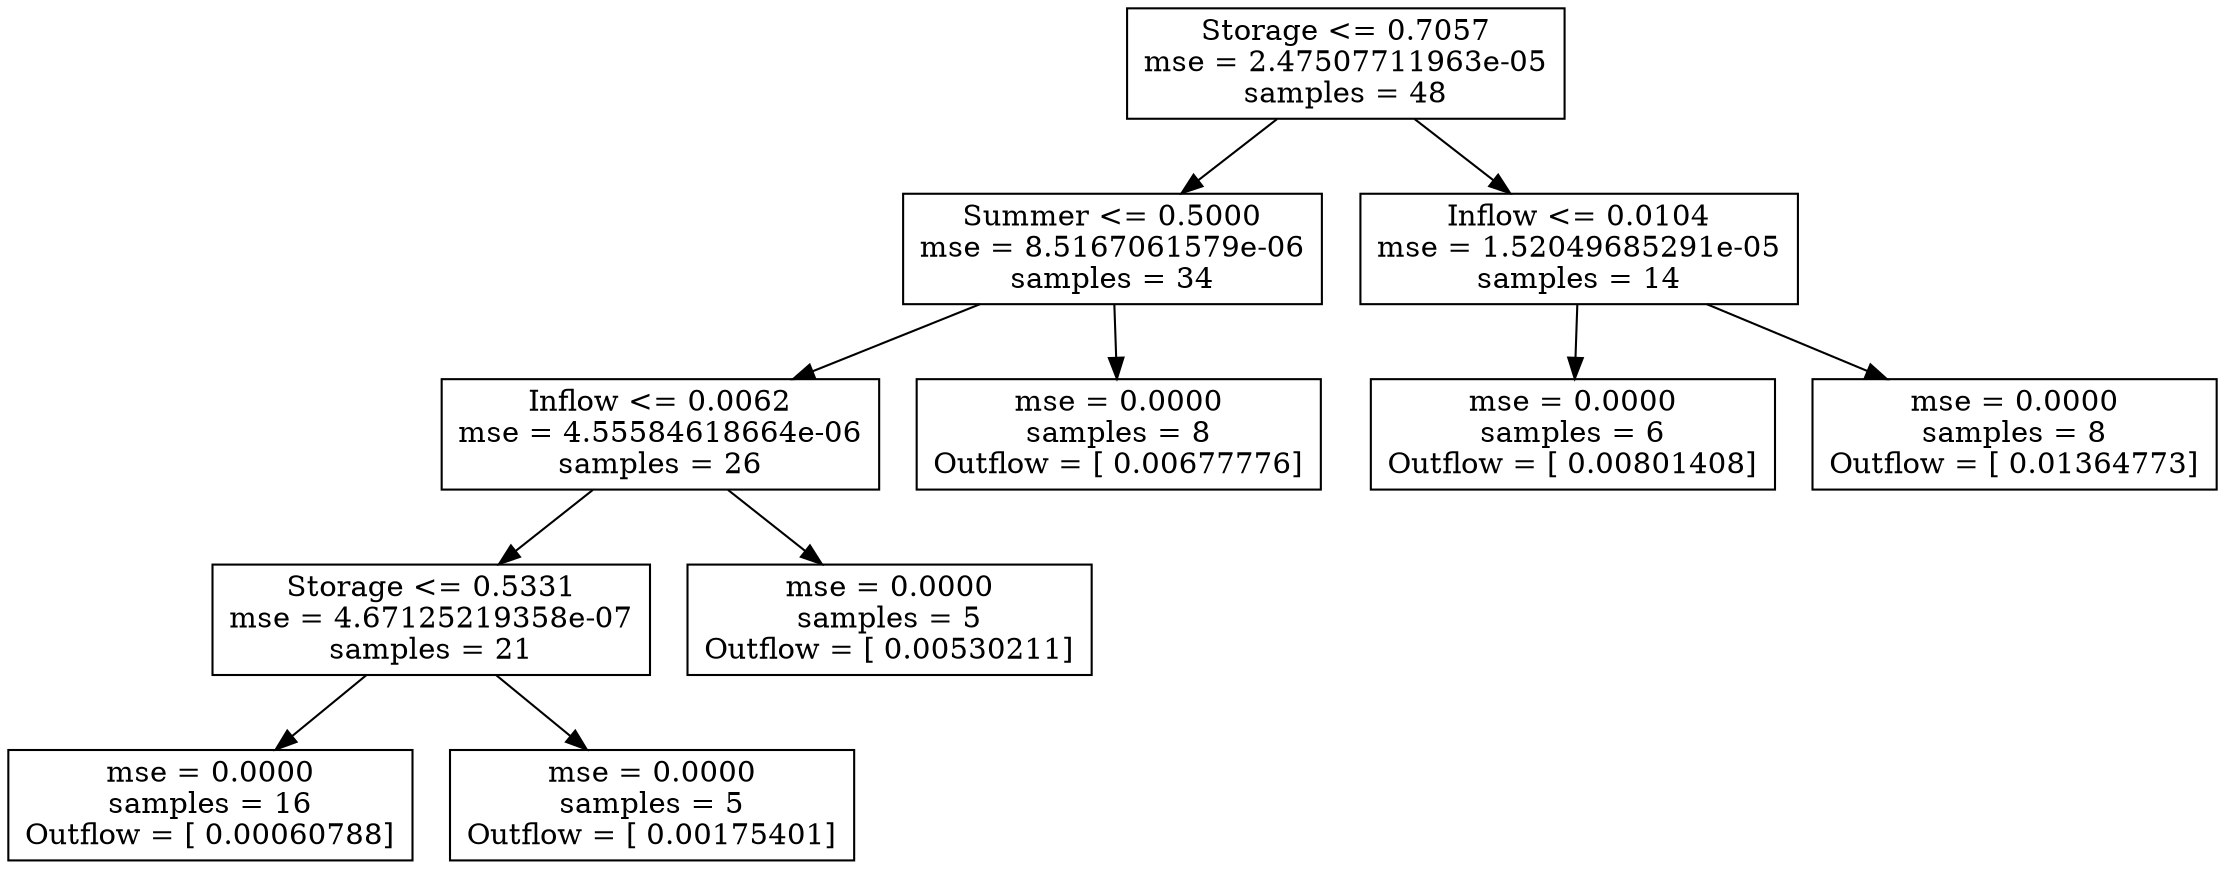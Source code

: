 digraph Tree {
0 [label="Storage <= 0.7057\nmse = 2.47507711963e-05\nsamples = 48", shape="box"] ;
1 [label="Summer <= 0.5000\nmse = 8.5167061579e-06\nsamples = 34", shape="box"] ;
0 -> 1 ;
2 [label="Inflow <= 0.0062\nmse = 4.55584618664e-06\nsamples = 26", shape="box"] ;
1 -> 2 ;
3 [label="Storage <= 0.5331\nmse = 4.67125219358e-07\nsamples = 21", shape="box"] ;
2 -> 3 ;
4 [label="mse = 0.0000\nsamples = 16\nOutflow = [ 0.00060788]", shape="box"] ;
3 -> 4 ;
5 [label="mse = 0.0000\nsamples = 5\nOutflow = [ 0.00175401]", shape="box"] ;
3 -> 5 ;
6 [label="mse = 0.0000\nsamples = 5\nOutflow = [ 0.00530211]", shape="box"] ;
2 -> 6 ;
7 [label="mse = 0.0000\nsamples = 8\nOutflow = [ 0.00677776]", shape="box"] ;
1 -> 7 ;
8 [label="Inflow <= 0.0104\nmse = 1.52049685291e-05\nsamples = 14", shape="box"] ;
0 -> 8 ;
9 [label="mse = 0.0000\nsamples = 6\nOutflow = [ 0.00801408]", shape="box"] ;
8 -> 9 ;
10 [label="mse = 0.0000\nsamples = 8\nOutflow = [ 0.01364773]", shape="box"] ;
8 -> 10 ;
}